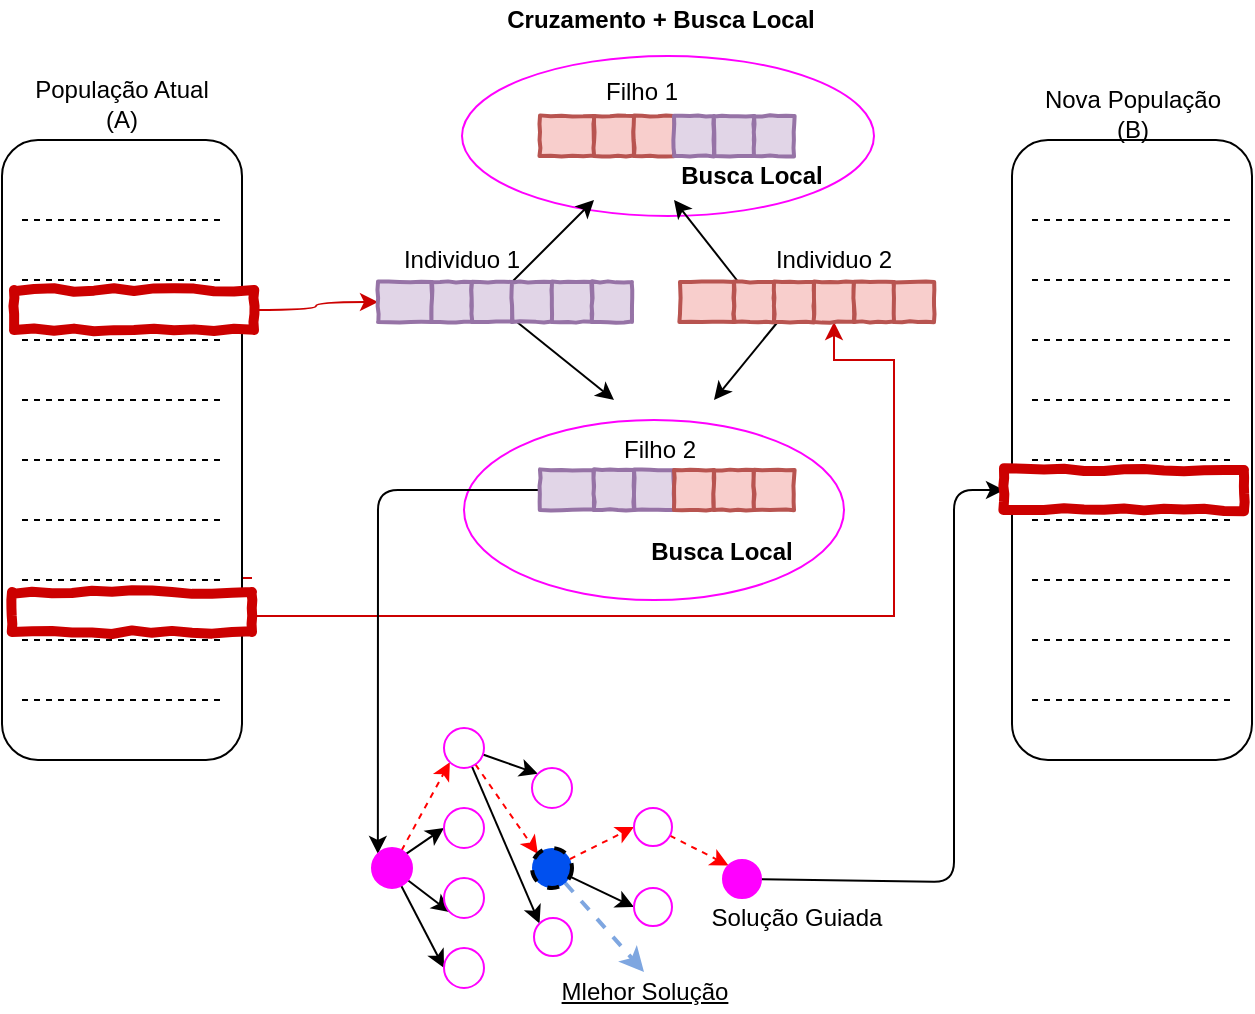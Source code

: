 <mxfile version="13.1.3">
    <diagram id="6hGFLwfOUW9BJ-s0fimq" name="Page-1">
        <mxGraphModel dx="780" dy="490" grid="0" gridSize="10" guides="1" tooltips="1" connect="1" arrows="1" fold="1" page="1" pageScale="1" pageWidth="827" pageHeight="1169" math="0" shadow="0">
            <root>
                <mxCell id="0"/>
                <mxCell id="1" parent="0"/>
                <mxCell id="91" value="" style="ellipse;whiteSpace=wrap;html=1;strokeColor=#FF00FF;strokeWidth=1;fillColor=#FFFFFF;gradientColor=none;" parent="1" vertex="1">
                    <mxGeometry x="314" y="118" width="206" height="80" as="geometry"/>
                </mxCell>
                <mxCell id="86" value="" style="ellipse;whiteSpace=wrap;html=1;strokeColor=#FF00FF;strokeWidth=1;fillColor=#FFFFFF;gradientColor=none;" parent="1" vertex="1">
                    <mxGeometry x="315" y="300" width="190" height="90" as="geometry"/>
                </mxCell>
                <mxCell id="78" style="edgeStyle=orthogonalEdgeStyle;rounded=0;orthogonalLoop=1;jettySize=auto;html=1;exitX=1;exitY=0.25;exitDx=0;exitDy=0;strokeColor=#CC0000;entryX=0.5;entryY=1;entryDx=0;entryDy=0;" parent="1" target="61" edge="1">
                    <mxGeometry relative="1" as="geometry">
                        <Array as="points">
                            <mxPoint x="185" y="379"/>
                            <mxPoint x="185" y="398"/>
                            <mxPoint x="530" y="398"/>
                            <mxPoint x="530" y="270"/>
                            <mxPoint x="500" y="270"/>
                        </Array>
                        <mxPoint x="209" y="379" as="sourcePoint"/>
                        <mxPoint x="500" y="290" as="targetPoint"/>
                    </mxGeometry>
                </mxCell>
                <mxCell id="2" value="" style="rounded=1;whiteSpace=wrap;html=1;" parent="1" vertex="1">
                    <mxGeometry x="84" y="160" width="120" height="310" as="geometry"/>
                </mxCell>
                <mxCell id="3" value="" style="endArrow=none;dashed=1;html=1;" parent="1" edge="1">
                    <mxGeometry width="50" height="50" relative="1" as="geometry">
                        <mxPoint x="94" y="200" as="sourcePoint"/>
                        <mxPoint x="194" y="200" as="targetPoint"/>
                    </mxGeometry>
                </mxCell>
                <mxCell id="4" value="" style="endArrow=none;dashed=1;html=1;" parent="1" edge="1">
                    <mxGeometry width="50" height="50" relative="1" as="geometry">
                        <mxPoint x="94" y="230" as="sourcePoint"/>
                        <mxPoint x="194" y="230" as="targetPoint"/>
                    </mxGeometry>
                </mxCell>
                <mxCell id="5" value="" style="endArrow=none;dashed=1;html=1;" parent="1" edge="1">
                    <mxGeometry width="50" height="50" relative="1" as="geometry">
                        <mxPoint x="94" y="260" as="sourcePoint"/>
                        <mxPoint x="194" y="260" as="targetPoint"/>
                    </mxGeometry>
                </mxCell>
                <mxCell id="6" value="" style="endArrow=none;dashed=1;html=1;" parent="1" edge="1">
                    <mxGeometry width="50" height="50" relative="1" as="geometry">
                        <mxPoint x="94" y="290" as="sourcePoint"/>
                        <mxPoint x="194" y="290" as="targetPoint"/>
                    </mxGeometry>
                </mxCell>
                <mxCell id="16" value="" style="endArrow=none;dashed=1;html=1;" parent="1" edge="1">
                    <mxGeometry width="50" height="50" relative="1" as="geometry">
                        <mxPoint x="94" y="320" as="sourcePoint"/>
                        <mxPoint x="194" y="320" as="targetPoint"/>
                    </mxGeometry>
                </mxCell>
                <mxCell id="17" value="" style="endArrow=none;dashed=1;html=1;" parent="1" edge="1">
                    <mxGeometry width="50" height="50" relative="1" as="geometry">
                        <mxPoint x="94" y="350" as="sourcePoint"/>
                        <mxPoint x="194" y="350" as="targetPoint"/>
                    </mxGeometry>
                </mxCell>
                <mxCell id="18" value="" style="endArrow=none;dashed=1;html=1;" parent="1" edge="1">
                    <mxGeometry width="50" height="50" relative="1" as="geometry">
                        <mxPoint x="94" y="380" as="sourcePoint"/>
                        <mxPoint x="194" y="380" as="targetPoint"/>
                    </mxGeometry>
                </mxCell>
                <mxCell id="19" value="" style="endArrow=none;dashed=1;html=1;" parent="1" edge="1">
                    <mxGeometry width="50" height="50" relative="1" as="geometry">
                        <mxPoint x="94" y="410" as="sourcePoint"/>
                        <mxPoint x="194" y="410" as="targetPoint"/>
                    </mxGeometry>
                </mxCell>
                <mxCell id="20" value="" style="endArrow=none;dashed=1;html=1;" parent="1" edge="1">
                    <mxGeometry width="50" height="50" relative="1" as="geometry">
                        <mxPoint x="94" y="440" as="sourcePoint"/>
                        <mxPoint x="194" y="440" as="targetPoint"/>
                    </mxGeometry>
                </mxCell>
                <mxCell id="23" value="" style="rounded=1;whiteSpace=wrap;html=1;" parent="1" vertex="1">
                    <mxGeometry x="589" y="160" width="120" height="310" as="geometry"/>
                </mxCell>
                <mxCell id="24" value="" style="endArrow=none;dashed=1;html=1;" parent="1" edge="1">
                    <mxGeometry width="50" height="50" relative="1" as="geometry">
                        <mxPoint x="599" y="200" as="sourcePoint"/>
                        <mxPoint x="699" y="200" as="targetPoint"/>
                    </mxGeometry>
                </mxCell>
                <mxCell id="25" value="" style="endArrow=none;dashed=1;html=1;" parent="1" edge="1">
                    <mxGeometry width="50" height="50" relative="1" as="geometry">
                        <mxPoint x="599" y="230" as="sourcePoint"/>
                        <mxPoint x="699" y="230" as="targetPoint"/>
                    </mxGeometry>
                </mxCell>
                <mxCell id="26" value="" style="endArrow=none;dashed=1;html=1;" parent="1" edge="1">
                    <mxGeometry width="50" height="50" relative="1" as="geometry">
                        <mxPoint x="599" y="260" as="sourcePoint"/>
                        <mxPoint x="699" y="260" as="targetPoint"/>
                    </mxGeometry>
                </mxCell>
                <mxCell id="27" value="" style="endArrow=none;dashed=1;html=1;" parent="1" edge="1">
                    <mxGeometry width="50" height="50" relative="1" as="geometry">
                        <mxPoint x="599" y="290" as="sourcePoint"/>
                        <mxPoint x="699" y="290" as="targetPoint"/>
                    </mxGeometry>
                </mxCell>
                <mxCell id="29" value="" style="endArrow=none;dashed=1;html=1;" parent="1" edge="1">
                    <mxGeometry width="50" height="50" relative="1" as="geometry">
                        <mxPoint x="599" y="320" as="sourcePoint"/>
                        <mxPoint x="699" y="320" as="targetPoint"/>
                    </mxGeometry>
                </mxCell>
                <mxCell id="30" value="" style="endArrow=none;dashed=1;html=1;" parent="1" edge="1">
                    <mxGeometry width="50" height="50" relative="1" as="geometry">
                        <mxPoint x="599" y="350" as="sourcePoint"/>
                        <mxPoint x="699" y="350" as="targetPoint"/>
                    </mxGeometry>
                </mxCell>
                <mxCell id="31" value="" style="endArrow=none;dashed=1;html=1;" parent="1" edge="1">
                    <mxGeometry width="50" height="50" relative="1" as="geometry">
                        <mxPoint x="599" y="380" as="sourcePoint"/>
                        <mxPoint x="699" y="380" as="targetPoint"/>
                    </mxGeometry>
                </mxCell>
                <mxCell id="32" value="" style="endArrow=none;dashed=1;html=1;" parent="1" edge="1">
                    <mxGeometry width="50" height="50" relative="1" as="geometry">
                        <mxPoint x="599" y="410" as="sourcePoint"/>
                        <mxPoint x="699" y="410" as="targetPoint"/>
                    </mxGeometry>
                </mxCell>
                <mxCell id="33" value="" style="endArrow=none;dashed=1;html=1;" parent="1" edge="1">
                    <mxGeometry width="50" height="50" relative="1" as="geometry">
                        <mxPoint x="599" y="440" as="sourcePoint"/>
                        <mxPoint x="699" y="440" as="targetPoint"/>
                    </mxGeometry>
                </mxCell>
                <mxCell id="79" style="edgeStyle=orthogonalEdgeStyle;curved=1;rounded=0;orthogonalLoop=1;jettySize=auto;html=1;exitX=1;exitY=0.5;exitDx=0;exitDy=0;entryX=0;entryY=0.5;entryDx=0;entryDy=0;strokeColor=#CC0000;" parent="1" source="35" target="52" edge="1">
                    <mxGeometry relative="1" as="geometry"/>
                </mxCell>
                <mxCell id="35" value="" style="html=1;whiteSpace=wrap;comic=1;strokeWidth=5;fontFamily=Comic Sans MS;fontStyle=1;fillColor=#FFFFFF;strokeColor=#CC0000;fontColor=#ffffff;" parent="1" vertex="1">
                    <mxGeometry x="90" y="235" width="120" height="20" as="geometry"/>
                </mxCell>
                <mxCell id="124" style="edgeStyle=none;rounded=1;orthogonalLoop=1;jettySize=auto;html=1;entryX=0;entryY=0;entryDx=0;entryDy=0;strokeColor=#000000;strokeWidth=1;" parent="1" source="39" target="95" edge="1">
                    <mxGeometry relative="1" as="geometry">
                        <Array as="points">
                            <mxPoint x="272" y="335"/>
                        </Array>
                    </mxGeometry>
                </mxCell>
                <mxCell id="39" value="" style="html=1;whiteSpace=wrap;comic=1;strokeWidth=2;fontFamily=Comic Sans MS;fontStyle=1;fillColor=#e1d5e7;strokeColor=#9673a6;" parent="1" vertex="1">
                    <mxGeometry x="353" y="325" width="27" height="20" as="geometry"/>
                </mxCell>
                <mxCell id="47" value="" style="html=1;whiteSpace=wrap;comic=1;strokeWidth=2;fontFamily=Comic Sans MS;fontStyle=1;fillColor=#e1d5e7;strokeColor=#9673a6;" parent="1" vertex="1">
                    <mxGeometry x="380" y="325" width="20" height="20" as="geometry"/>
                </mxCell>
                <mxCell id="48" value="" style="html=1;whiteSpace=wrap;comic=1;strokeWidth=2;fontFamily=Comic Sans MS;fontStyle=1;fillColor=#e1d5e7;strokeColor=#9673a6;" parent="1" vertex="1">
                    <mxGeometry x="400" y="325" width="20" height="20" as="geometry"/>
                </mxCell>
                <mxCell id="49" value="" style="html=1;whiteSpace=wrap;comic=1;strokeWidth=2;fontFamily=Comic Sans MS;fontStyle=1;fillColor=#f8cecc;strokeColor=#b85450;" parent="1" vertex="1">
                    <mxGeometry x="420" y="325" width="20" height="20" as="geometry"/>
                </mxCell>
                <mxCell id="50" value="" style="html=1;whiteSpace=wrap;comic=1;strokeWidth=2;fontFamily=Comic Sans MS;fontStyle=1;fillColor=#f8cecc;strokeColor=#b85450;" parent="1" vertex="1">
                    <mxGeometry x="440" y="325" width="20" height="20" as="geometry"/>
                </mxCell>
                <mxCell id="51" value="" style="html=1;whiteSpace=wrap;comic=1;strokeWidth=2;fontFamily=Comic Sans MS;fontStyle=1;fillColor=#f8cecc;strokeColor=#b85450;" parent="1" vertex="1">
                    <mxGeometry x="460" y="325" width="20" height="20" as="geometry"/>
                </mxCell>
                <mxCell id="52" value="" style="html=1;whiteSpace=wrap;comic=1;strokeWidth=2;fontFamily=Comic Sans MS;fontStyle=1;fillColor=#e1d5e7;strokeColor=#9673a6;" parent="1" vertex="1">
                    <mxGeometry x="272" y="231" width="27" height="20" as="geometry"/>
                </mxCell>
                <mxCell id="53" value="" style="html=1;whiteSpace=wrap;comic=1;strokeWidth=2;fontFamily=Comic Sans MS;fontStyle=1;fillColor=#e1d5e7;strokeColor=#9673a6;" parent="1" vertex="1">
                    <mxGeometry x="299" y="231" width="20" height="20" as="geometry"/>
                </mxCell>
                <mxCell id="81" style="edgeStyle=none;rounded=0;orthogonalLoop=1;jettySize=auto;html=1;strokeColor=#000000;" parent="1" source="54" edge="1">
                    <mxGeometry relative="1" as="geometry">
                        <mxPoint x="390" y="290" as="targetPoint"/>
                    </mxGeometry>
                </mxCell>
                <mxCell id="82" style="edgeStyle=none;rounded=0;orthogonalLoop=1;jettySize=auto;html=1;strokeColor=#000000;" parent="1" source="54" edge="1">
                    <mxGeometry relative="1" as="geometry">
                        <mxPoint x="380" y="190" as="targetPoint"/>
                    </mxGeometry>
                </mxCell>
                <mxCell id="54" value="" style="html=1;whiteSpace=wrap;comic=1;strokeWidth=2;fontFamily=Comic Sans MS;fontStyle=1;fillColor=#e1d5e7;strokeColor=#9673a6;" parent="1" vertex="1">
                    <mxGeometry x="319" y="231" width="20" height="20" as="geometry"/>
                </mxCell>
                <mxCell id="55" value="" style="html=1;whiteSpace=wrap;comic=1;strokeWidth=2;fontFamily=Comic Sans MS;fontStyle=1;fillColor=#e1d5e7;strokeColor=#9673a6;" parent="1" vertex="1">
                    <mxGeometry x="339" y="231" width="20" height="20" as="geometry"/>
                </mxCell>
                <mxCell id="56" value="" style="html=1;whiteSpace=wrap;comic=1;strokeWidth=2;fontFamily=Comic Sans MS;fontStyle=1;fillColor=#e1d5e7;strokeColor=#9673a6;" parent="1" vertex="1">
                    <mxGeometry x="359" y="231" width="20" height="20" as="geometry"/>
                </mxCell>
                <mxCell id="57" value="" style="html=1;whiteSpace=wrap;comic=1;strokeWidth=2;fontFamily=Comic Sans MS;fontStyle=1;fillColor=#e1d5e7;strokeColor=#9673a6;" parent="1" vertex="1">
                    <mxGeometry x="379" y="231" width="20" height="20" as="geometry"/>
                </mxCell>
                <mxCell id="58" value="" style="html=1;whiteSpace=wrap;comic=1;strokeWidth=2;fontFamily=Comic Sans MS;fontStyle=1;fillColor=#f8cecc;strokeColor=#b85450;" parent="1" vertex="1">
                    <mxGeometry x="423" y="231" width="27" height="20" as="geometry"/>
                </mxCell>
                <mxCell id="83" style="edgeStyle=none;rounded=0;orthogonalLoop=1;jettySize=auto;html=1;strokeColor=#000000;" parent="1" source="59" edge="1">
                    <mxGeometry relative="1" as="geometry">
                        <mxPoint x="420" y="190" as="targetPoint"/>
                    </mxGeometry>
                </mxCell>
                <mxCell id="59" value="" style="html=1;whiteSpace=wrap;comic=1;strokeWidth=2;fontFamily=Comic Sans MS;fontStyle=1;fillColor=#f8cecc;strokeColor=#b85450;" parent="1" vertex="1">
                    <mxGeometry x="450" y="231" width="20" height="20" as="geometry"/>
                </mxCell>
                <mxCell id="80" style="edgeStyle=none;rounded=0;orthogonalLoop=1;jettySize=auto;html=1;strokeColor=#000000;" parent="1" source="60" edge="1">
                    <mxGeometry relative="1" as="geometry">
                        <mxPoint x="440" y="290" as="targetPoint"/>
                    </mxGeometry>
                </mxCell>
                <mxCell id="60" value="" style="html=1;whiteSpace=wrap;comic=1;strokeWidth=2;fontFamily=Comic Sans MS;fontStyle=1;fillColor=#f8cecc;strokeColor=#b85450;" parent="1" vertex="1">
                    <mxGeometry x="470" y="231" width="20" height="20" as="geometry"/>
                </mxCell>
                <mxCell id="61" value="" style="html=1;whiteSpace=wrap;comic=1;strokeWidth=2;fontFamily=Comic Sans MS;fontStyle=1;fillColor=#f8cecc;strokeColor=#b85450;" parent="1" vertex="1">
                    <mxGeometry x="490" y="231" width="20" height="20" as="geometry"/>
                </mxCell>
                <mxCell id="62" value="" style="html=1;whiteSpace=wrap;comic=1;strokeWidth=2;fontFamily=Comic Sans MS;fontStyle=1;fillColor=#f8cecc;strokeColor=#b85450;" parent="1" vertex="1">
                    <mxGeometry x="510" y="231" width="20" height="20" as="geometry"/>
                </mxCell>
                <mxCell id="63" value="" style="html=1;whiteSpace=wrap;comic=1;strokeWidth=2;fontFamily=Comic Sans MS;fontStyle=1;fillColor=#f8cecc;strokeColor=#b85450;" parent="1" vertex="1">
                    <mxGeometry x="530" y="231" width="20" height="20" as="geometry"/>
                </mxCell>
                <mxCell id="64" value="" style="html=1;whiteSpace=wrap;comic=1;strokeWidth=2;fontFamily=Comic Sans MS;fontStyle=1;fillColor=#f8cecc;strokeColor=#b85450;" parent="1" vertex="1">
                    <mxGeometry x="353" y="148" width="27" height="20" as="geometry"/>
                </mxCell>
                <mxCell id="65" value="" style="html=1;whiteSpace=wrap;comic=1;strokeWidth=2;fontFamily=Comic Sans MS;fontStyle=1;fillColor=#f8cecc;strokeColor=#b85450;" parent="1" vertex="1">
                    <mxGeometry x="380" y="148" width="20" height="20" as="geometry"/>
                </mxCell>
                <mxCell id="66" value="" style="html=1;whiteSpace=wrap;comic=1;strokeWidth=2;fontFamily=Comic Sans MS;fontStyle=1;fillColor=#f8cecc;strokeColor=#b85450;" parent="1" vertex="1">
                    <mxGeometry x="400" y="148" width="20" height="20" as="geometry"/>
                </mxCell>
                <mxCell id="67" value="" style="html=1;whiteSpace=wrap;comic=1;strokeWidth=2;fontFamily=Comic Sans MS;fontStyle=1;fillColor=#e1d5e7;strokeColor=#9673a6;" parent="1" vertex="1">
                    <mxGeometry x="420" y="148" width="20" height="20" as="geometry"/>
                </mxCell>
                <mxCell id="68" value="" style="html=1;whiteSpace=wrap;comic=1;strokeWidth=2;fontFamily=Comic Sans MS;fontStyle=1;fillColor=#e1d5e7;strokeColor=#9673a6;" parent="1" vertex="1">
                    <mxGeometry x="440" y="148" width="20" height="20" as="geometry"/>
                </mxCell>
                <mxCell id="69" value="" style="html=1;whiteSpace=wrap;comic=1;strokeWidth=2;fontFamily=Comic Sans MS;fontStyle=1;fillColor=#e1d5e7;strokeColor=#9673a6;" parent="1" vertex="1">
                    <mxGeometry x="460" y="148" width="20" height="20" as="geometry"/>
                </mxCell>
                <mxCell id="73" value="Individuo 1" style="text;html=1;strokeColor=none;fillColor=none;align=center;verticalAlign=middle;whiteSpace=wrap;rounded=0;" parent="1" vertex="1">
                    <mxGeometry x="269" y="210" width="90" height="20" as="geometry"/>
                </mxCell>
                <mxCell id="74" value="Individuo 2" style="text;html=1;strokeColor=none;fillColor=none;align=center;verticalAlign=middle;whiteSpace=wrap;rounded=0;" parent="1" vertex="1">
                    <mxGeometry x="455" y="210" width="90" height="20" as="geometry"/>
                </mxCell>
                <mxCell id="75" value="" style="html=1;whiteSpace=wrap;comic=1;strokeWidth=5;fontFamily=Comic Sans MS;fontStyle=1;fillColor=#FFFFFF;strokeColor=#CC0000;fontColor=#ffffff;" parent="1" vertex="1">
                    <mxGeometry x="89" y="386" width="120" height="20" as="geometry"/>
                </mxCell>
                <mxCell id="84" value="&lt;b&gt;Busca Local&lt;/b&gt;&lt;span style=&quot;color: rgba(0 , 0 , 0 , 0) ; font-family: monospace ; font-size: 0px&quot;&gt;%3CmxGraphModel%3E%3Croot%3E%3CmxCell%20id%3D%220%22%2F%3E%3CmxCell%20id%3D%221%22%20parent%3D%220%22%2F%3E%3CmxCell%20id%3D%222%22%20value%3D%22Filho%202%22%20style%3D%22text%3Bhtml%3D1%3BstrokeColor%3Dnone%3BfillColor%3Dnone%3Balign%3Dcenter%3BverticalAlign%3Dmiddle%3BwhiteSpace%3Dwrap%3Brounded%3D0%3B%22%20vertex%3D%221%22%20parent%3D%221%22%3E%3CmxGeometry%20x%3D%22345%22%20y%3D%22325%22%20width%3D%2290%22%20height%3D%2220%22%20as%3D%22geometry%22%2F%3E%3C%2FmxCell%3E%3C%2Froot%3E%3C%2FmxGraphModel%3E&lt;/span&gt;" style="text;html=1;strokeColor=none;fillColor=none;align=center;verticalAlign=middle;whiteSpace=wrap;rounded=0;" parent="1" vertex="1">
                    <mxGeometry x="399" y="356" width="90" height="20" as="geometry"/>
                </mxCell>
                <mxCell id="85" value="Filho 1" style="text;html=1;strokeColor=none;fillColor=none;align=center;verticalAlign=middle;whiteSpace=wrap;rounded=0;" parent="1" vertex="1">
                    <mxGeometry x="359" y="126" width="90" height="20" as="geometry"/>
                </mxCell>
                <mxCell id="90" value="&lt;b&gt;Busca Local&lt;/b&gt;&lt;span style=&quot;color: rgba(0 , 0 , 0 , 0) ; font-family: monospace ; font-size: 0px&quot;&gt;%3CmxGraphModel%3E%3Croot%3E%3CmxCell%20id%3D%220%22%2F%3E%3CmxCell%20id%3D%221%22%20parent%3D%220%22%2F%3E%3CmxCell%20id%3D%222%22%20value%3D%22Filho%202%22%20style%3D%22text%3Bhtml%3D1%3BstrokeColor%3Dnone%3BfillColor%3Dnone%3Balign%3Dcenter%3BverticalAlign%3Dmiddle%3BwhiteSpace%3Dwrap%3Brounded%3D0%3B%22%20vertex%3D%221%22%20parent%3D%221%22%3E%3CmxGeometry%20x%3D%22345%22%20y%3D%22325%22%20width%3D%2290%22%20height%3D%2220%22%20as%3D%22geometry%22%2F%3E%3C%2FmxCell%3E%3C%2Froot%3E%3C%2FmxGraphModel%3E&lt;/span&gt;" style="text;html=1;strokeColor=none;fillColor=none;align=center;verticalAlign=middle;whiteSpace=wrap;rounded=0;" parent="1" vertex="1">
                    <mxGeometry x="414" y="168" width="90" height="20" as="geometry"/>
                </mxCell>
                <mxCell id="92" value="Filho 2" style="text;html=1;strokeColor=none;fillColor=none;align=center;verticalAlign=middle;whiteSpace=wrap;rounded=0;" parent="1" vertex="1">
                    <mxGeometry x="368" y="305" width="90" height="20" as="geometry"/>
                </mxCell>
                <mxCell id="94" value="&lt;b&gt;Cruzamento + Busca Local&lt;/b&gt;" style="text;html=1;strokeColor=none;fillColor=none;align=center;verticalAlign=middle;whiteSpace=wrap;rounded=0;" parent="1" vertex="1">
                    <mxGeometry x="315" y="90" width="197" height="20" as="geometry"/>
                </mxCell>
                <mxCell id="109" style="rounded=0;orthogonalLoop=1;jettySize=auto;html=1;exitX=1;exitY=0;exitDx=0;exitDy=0;entryX=0;entryY=0.5;entryDx=0;entryDy=0;" parent="1" source="95" target="98" edge="1">
                    <mxGeometry relative="1" as="geometry"/>
                </mxCell>
                <mxCell id="110" style="edgeStyle=none;rounded=0;orthogonalLoop=1;jettySize=auto;html=1;entryX=0;entryY=1;entryDx=0;entryDy=0;strokeColor=#FF0000;dashed=1;" parent="1" source="95" target="99" edge="1">
                    <mxGeometry relative="1" as="geometry"/>
                </mxCell>
                <mxCell id="111" style="edgeStyle=none;rounded=0;orthogonalLoop=1;jettySize=auto;html=1;entryX=0;entryY=0.5;entryDx=0;entryDy=0;" parent="1" source="95" target="96" edge="1">
                    <mxGeometry relative="1" as="geometry"/>
                </mxCell>
                <mxCell id="112" style="edgeStyle=none;rounded=0;orthogonalLoop=1;jettySize=auto;html=1;entryX=0;entryY=1;entryDx=0;entryDy=0;" parent="1" source="95" target="97" edge="1">
                    <mxGeometry relative="1" as="geometry"/>
                </mxCell>
                <mxCell id="95" value="" style="ellipse;whiteSpace=wrap;html=1;aspect=fixed;strokeColor=#FF00FF;strokeWidth=1;fillColor=#FF00FF;gradientColor=none;" parent="1" vertex="1">
                    <mxGeometry x="269" y="514" width="20" height="20" as="geometry"/>
                </mxCell>
                <mxCell id="96" value="" style="ellipse;whiteSpace=wrap;html=1;aspect=fixed;strokeColor=#FF00FF;strokeWidth=1;fillColor=#FFFFFF;gradientColor=none;" parent="1" vertex="1">
                    <mxGeometry x="305" y="564" width="20" height="20" as="geometry"/>
                </mxCell>
                <mxCell id="97" value="" style="ellipse;whiteSpace=wrap;html=1;aspect=fixed;strokeColor=#FF00FF;strokeWidth=1;fillColor=#FFFFFF;gradientColor=none;" parent="1" vertex="1">
                    <mxGeometry x="305" y="529" width="20" height="20" as="geometry"/>
                </mxCell>
                <mxCell id="98" value="" style="ellipse;whiteSpace=wrap;html=1;aspect=fixed;strokeColor=#FF00FF;strokeWidth=1;fillColor=#FFFFFF;gradientColor=none;" parent="1" vertex="1">
                    <mxGeometry x="305" y="494" width="20" height="20" as="geometry"/>
                </mxCell>
                <mxCell id="113" style="edgeStyle=none;rounded=0;orthogonalLoop=1;jettySize=auto;html=1;entryX=0;entryY=0;entryDx=0;entryDy=0;" parent="1" source="99" target="100" edge="1">
                    <mxGeometry relative="1" as="geometry"/>
                </mxCell>
                <mxCell id="114" style="edgeStyle=none;rounded=0;orthogonalLoop=1;jettySize=auto;html=1;entryX=0;entryY=0;entryDx=0;entryDy=0;fillColor=#f8cecc;strokeColor=#FF0000;strokeWidth=1;dashed=1;" parent="1" source="99" target="101" edge="1">
                    <mxGeometry relative="1" as="geometry"/>
                </mxCell>
                <mxCell id="115" style="edgeStyle=none;rounded=0;orthogonalLoop=1;jettySize=auto;html=1;entryX=0;entryY=0;entryDx=0;entryDy=0;" parent="1" source="99" target="102" edge="1">
                    <mxGeometry relative="1" as="geometry"/>
                </mxCell>
                <mxCell id="99" value="" style="ellipse;whiteSpace=wrap;html=1;aspect=fixed;strokeColor=#FF00FF;strokeWidth=1;fillColor=#FFFFFF;gradientColor=none;" parent="1" vertex="1">
                    <mxGeometry x="305" y="454" width="20" height="20" as="geometry"/>
                </mxCell>
                <mxCell id="100" value="" style="ellipse;whiteSpace=wrap;html=1;aspect=fixed;strokeColor=#FF00FF;strokeWidth=1;fillColor=#FFFFFF;gradientColor=none;" parent="1" vertex="1">
                    <mxGeometry x="349" y="474" width="20" height="20" as="geometry"/>
                </mxCell>
                <mxCell id="116" style="edgeStyle=none;rounded=0;orthogonalLoop=1;jettySize=auto;html=1;entryX=0;entryY=0.5;entryDx=0;entryDy=0;strokeColor=#FF0000;dashed=1;" parent="1" source="101" target="104" edge="1">
                    <mxGeometry relative="1" as="geometry"/>
                </mxCell>
                <mxCell id="117" style="edgeStyle=none;rounded=0;orthogonalLoop=1;jettySize=auto;html=1;entryX=0;entryY=0.5;entryDx=0;entryDy=0;" parent="1" source="101" target="103" edge="1">
                    <mxGeometry relative="1" as="geometry"/>
                </mxCell>
                <mxCell id="121" style="edgeStyle=none;rounded=1;orthogonalLoop=1;jettySize=auto;html=1;entryX=0.5;entryY=0;entryDx=0;entryDy=0;strokeColor=#7EA6E0;strokeWidth=2;dashed=1;" parent="1" source="101" target="119" edge="1">
                    <mxGeometry relative="1" as="geometry"/>
                </mxCell>
                <mxCell id="101" value="" style="ellipse;whiteSpace=wrap;html=1;aspect=fixed;strokeColor=#000000;strokeWidth=2;fillColor=#0050ef;dashed=1;fontColor=#ffffff;gradientColor=none;" parent="1" vertex="1">
                    <mxGeometry x="349" y="514" width="20" height="20" as="geometry"/>
                </mxCell>
                <mxCell id="102" value="" style="ellipse;whiteSpace=wrap;html=1;aspect=fixed;strokeColor=#FF00FF;strokeWidth=1;fillColor=#FFFFFF;gradientColor=none;" parent="1" vertex="1">
                    <mxGeometry x="350" y="549" width="19" height="19" as="geometry"/>
                </mxCell>
                <mxCell id="103" value="" style="ellipse;whiteSpace=wrap;html=1;aspect=fixed;strokeColor=#FF00FF;strokeWidth=1;fillColor=#FFFFFF;gradientColor=none;" parent="1" vertex="1">
                    <mxGeometry x="400" y="534" width="19" height="19" as="geometry"/>
                </mxCell>
                <mxCell id="118" style="edgeStyle=none;rounded=0;orthogonalLoop=1;jettySize=auto;html=1;entryX=0;entryY=0;entryDx=0;entryDy=0;strokeColor=#FF0000;dashed=1;" parent="1" source="104" target="106" edge="1">
                    <mxGeometry relative="1" as="geometry"/>
                </mxCell>
                <mxCell id="104" value="" style="ellipse;whiteSpace=wrap;html=1;aspect=fixed;strokeColor=#FF00FF;strokeWidth=1;fillColor=#FFFFFF;gradientColor=none;" parent="1" vertex="1">
                    <mxGeometry x="400" y="494" width="19" height="19" as="geometry"/>
                </mxCell>
                <mxCell id="126" style="edgeStyle=none;rounded=1;orthogonalLoop=1;jettySize=auto;html=1;entryX=0;entryY=0.5;entryDx=0;entryDy=0;strokeColor=#000000;strokeWidth=1;" parent="1" source="106" target="107" edge="1">
                    <mxGeometry relative="1" as="geometry">
                        <Array as="points">
                            <mxPoint x="560" y="531"/>
                            <mxPoint x="560" y="335"/>
                        </Array>
                    </mxGeometry>
                </mxCell>
                <mxCell id="106" value="" style="ellipse;whiteSpace=wrap;html=1;aspect=fixed;strokeColor=#FF00FF;strokeWidth=1;fillColor=#FF00FF;gradientColor=none;" parent="1" vertex="1">
                    <mxGeometry x="444.5" y="520" width="19" height="19" as="geometry"/>
                </mxCell>
                <mxCell id="107" value="" style="html=1;whiteSpace=wrap;comic=1;strokeWidth=5;fontFamily=Comic Sans MS;fontStyle=1;fillColor=#FFFFFF;strokeColor=#CC0000;fontColor=#ffffff;" parent="1" vertex="1">
                    <mxGeometry x="585" y="325" width="120" height="20" as="geometry"/>
                </mxCell>
                <mxCell id="119" value="&lt;u&gt;Mlehor Solução&lt;/u&gt;" style="text;html=1;strokeColor=none;fillColor=none;align=center;verticalAlign=middle;whiteSpace=wrap;rounded=0;" parent="1" vertex="1">
                    <mxGeometry x="346.5" y="576" width="117" height="20" as="geometry"/>
                </mxCell>
                <mxCell id="125" value="Solução Guiada" style="text;html=1;strokeColor=none;fillColor=none;align=center;verticalAlign=middle;whiteSpace=wrap;rounded=0;" parent="1" vertex="1">
                    <mxGeometry x="423" y="539" width="117" height="20" as="geometry"/>
                </mxCell>
                <mxCell id="127" value="População Atual (A)" style="text;html=1;strokeColor=none;fillColor=none;align=center;verticalAlign=middle;whiteSpace=wrap;rounded=0;" parent="1" vertex="1">
                    <mxGeometry x="99" y="132" width="90" height="20" as="geometry"/>
                </mxCell>
                <mxCell id="128" value="Nova População (B)" style="text;html=1;strokeColor=none;fillColor=none;align=center;verticalAlign=middle;whiteSpace=wrap;rounded=0;" parent="1" vertex="1">
                    <mxGeometry x="599" y="137" width="101" height="20" as="geometry"/>
                </mxCell>
            </root>
        </mxGraphModel>
    </diagram>
</mxfile>